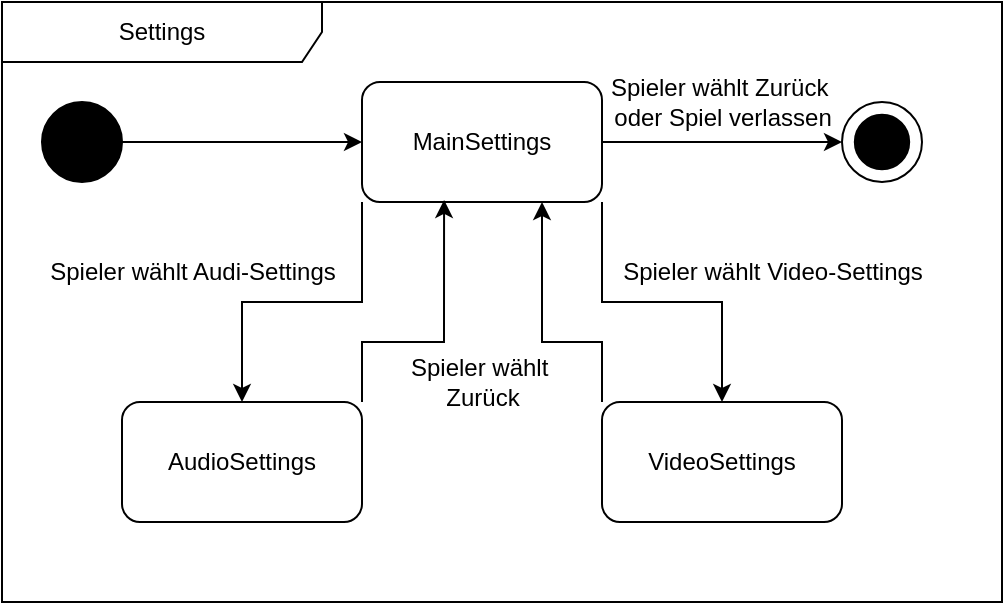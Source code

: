 <mxfile version="24.7.8">
  <diagram name="Seite-1" id="5upymp8Bjm5yj8fmslHi">
    <mxGraphModel dx="1539" dy="827" grid="1" gridSize="10" guides="1" tooltips="1" connect="1" arrows="1" fold="1" page="1" pageScale="1" pageWidth="827" pageHeight="1169" math="0" shadow="0">
      <root>
        <mxCell id="0" />
        <mxCell id="1" parent="0" />
        <mxCell id="0xNg3Ng6j2RBfvfoK4XD-7" style="edgeStyle=orthogonalEdgeStyle;rounded=0;orthogonalLoop=1;jettySize=auto;html=1;entryX=0;entryY=0.5;entryDx=0;entryDy=0;" edge="1" parent="1" source="0xNg3Ng6j2RBfvfoK4XD-1" target="0xNg3Ng6j2RBfvfoK4XD-4">
          <mxGeometry relative="1" as="geometry" />
        </mxCell>
        <mxCell id="0xNg3Ng6j2RBfvfoK4XD-1" value="" style="ellipse;whiteSpace=wrap;html=1;aspect=fixed;fillColor=#000000;" vertex="1" parent="1">
          <mxGeometry x="-760" y="200" width="40" height="40" as="geometry" />
        </mxCell>
        <mxCell id="0xNg3Ng6j2RBfvfoK4XD-2" value="" style="ellipse;whiteSpace=wrap;html=1;aspect=fixed;" vertex="1" parent="1">
          <mxGeometry x="-360" y="200" width="40" height="40" as="geometry" />
        </mxCell>
        <mxCell id="0xNg3Ng6j2RBfvfoK4XD-3" value="" style="ellipse;whiteSpace=wrap;html=1;aspect=fixed;fillColor=#000000;" vertex="1" parent="1">
          <mxGeometry x="-353.59" y="206.41" width="27.18" height="27.18" as="geometry" />
        </mxCell>
        <mxCell id="0xNg3Ng6j2RBfvfoK4XD-8" style="edgeStyle=orthogonalEdgeStyle;rounded=0;orthogonalLoop=1;jettySize=auto;html=1;entryX=0;entryY=0.5;entryDx=0;entryDy=0;" edge="1" parent="1" source="0xNg3Ng6j2RBfvfoK4XD-4" target="0xNg3Ng6j2RBfvfoK4XD-2">
          <mxGeometry relative="1" as="geometry" />
        </mxCell>
        <mxCell id="0xNg3Ng6j2RBfvfoK4XD-9" style="edgeStyle=orthogonalEdgeStyle;rounded=0;orthogonalLoop=1;jettySize=auto;html=1;exitX=0;exitY=1;exitDx=0;exitDy=0;entryX=0.5;entryY=0;entryDx=0;entryDy=0;" edge="1" parent="1" source="0xNg3Ng6j2RBfvfoK4XD-4" target="0xNg3Ng6j2RBfvfoK4XD-5">
          <mxGeometry relative="1" as="geometry" />
        </mxCell>
        <mxCell id="0xNg3Ng6j2RBfvfoK4XD-13" style="edgeStyle=orthogonalEdgeStyle;rounded=0;orthogonalLoop=1;jettySize=auto;html=1;exitX=1;exitY=1;exitDx=0;exitDy=0;entryX=0.5;entryY=0;entryDx=0;entryDy=0;" edge="1" parent="1" source="0xNg3Ng6j2RBfvfoK4XD-4" target="0xNg3Ng6j2RBfvfoK4XD-6">
          <mxGeometry relative="1" as="geometry" />
        </mxCell>
        <mxCell id="0xNg3Ng6j2RBfvfoK4XD-4" value="MainSettings" style="rounded=1;whiteSpace=wrap;html=1;" vertex="1" parent="1">
          <mxGeometry x="-600" y="190" width="120" height="60" as="geometry" />
        </mxCell>
        <mxCell id="0xNg3Ng6j2RBfvfoK4XD-5" value="AudioSettings" style="rounded=1;whiteSpace=wrap;html=1;" vertex="1" parent="1">
          <mxGeometry x="-720" y="350" width="120" height="60" as="geometry" />
        </mxCell>
        <mxCell id="0xNg3Ng6j2RBfvfoK4XD-11" style="edgeStyle=orthogonalEdgeStyle;rounded=0;orthogonalLoop=1;jettySize=auto;html=1;exitX=0;exitY=0;exitDx=0;exitDy=0;entryX=0.75;entryY=1;entryDx=0;entryDy=0;" edge="1" parent="1" source="0xNg3Ng6j2RBfvfoK4XD-6" target="0xNg3Ng6j2RBfvfoK4XD-4">
          <mxGeometry relative="1" as="geometry">
            <Array as="points">
              <mxPoint x="-480" y="320" />
              <mxPoint x="-510" y="320" />
            </Array>
          </mxGeometry>
        </mxCell>
        <mxCell id="0xNg3Ng6j2RBfvfoK4XD-6" value="VideoSettings" style="rounded=1;whiteSpace=wrap;html=1;" vertex="1" parent="1">
          <mxGeometry x="-480" y="350" width="120" height="60" as="geometry" />
        </mxCell>
        <mxCell id="0xNg3Ng6j2RBfvfoK4XD-10" style="edgeStyle=orthogonalEdgeStyle;rounded=0;orthogonalLoop=1;jettySize=auto;html=1;exitX=1;exitY=0;exitDx=0;exitDy=0;entryX=0.342;entryY=0.983;entryDx=0;entryDy=0;entryPerimeter=0;" edge="1" parent="1" source="0xNg3Ng6j2RBfvfoK4XD-5" target="0xNg3Ng6j2RBfvfoK4XD-4">
          <mxGeometry relative="1" as="geometry">
            <Array as="points">
              <mxPoint x="-600" y="320" />
              <mxPoint x="-559" y="320" />
            </Array>
          </mxGeometry>
        </mxCell>
        <mxCell id="0xNg3Ng6j2RBfvfoK4XD-14" value="Spieler wählt Audi-Settings" style="text;html=1;align=center;verticalAlign=middle;resizable=0;points=[];autosize=1;strokeColor=none;fillColor=none;" vertex="1" parent="1">
          <mxGeometry x="-770" y="270" width="170" height="30" as="geometry" />
        </mxCell>
        <mxCell id="0xNg3Ng6j2RBfvfoK4XD-15" value="Spieler wählt Video-Settings" style="text;html=1;align=center;verticalAlign=middle;resizable=0;points=[];autosize=1;strokeColor=none;fillColor=none;" vertex="1" parent="1">
          <mxGeometry x="-480" y="270" width="170" height="30" as="geometry" />
        </mxCell>
        <mxCell id="0xNg3Ng6j2RBfvfoK4XD-16" value="Spieler wählt&amp;nbsp;&lt;div&gt;Zurück&lt;/div&gt;" style="text;html=1;align=center;verticalAlign=middle;resizable=0;points=[];autosize=1;strokeColor=none;fillColor=none;" vertex="1" parent="1">
          <mxGeometry x="-590" y="320" width="100" height="40" as="geometry" />
        </mxCell>
        <mxCell id="0xNg3Ng6j2RBfvfoK4XD-17" value="Spieler wählt Zurück&amp;nbsp;&lt;div&gt;oder Spiel verlassen&lt;/div&gt;" style="text;html=1;align=center;verticalAlign=middle;resizable=0;points=[];autosize=1;strokeColor=none;fillColor=none;" vertex="1" parent="1">
          <mxGeometry x="-490" y="180" width="140" height="40" as="geometry" />
        </mxCell>
        <mxCell id="0xNg3Ng6j2RBfvfoK4XD-18" value="Settings" style="shape=umlFrame;whiteSpace=wrap;html=1;pointerEvents=0;recursiveResize=0;container=1;collapsible=0;width=160;" vertex="1" parent="1">
          <mxGeometry x="-780" y="150" width="500" height="300" as="geometry" />
        </mxCell>
      </root>
    </mxGraphModel>
  </diagram>
</mxfile>
